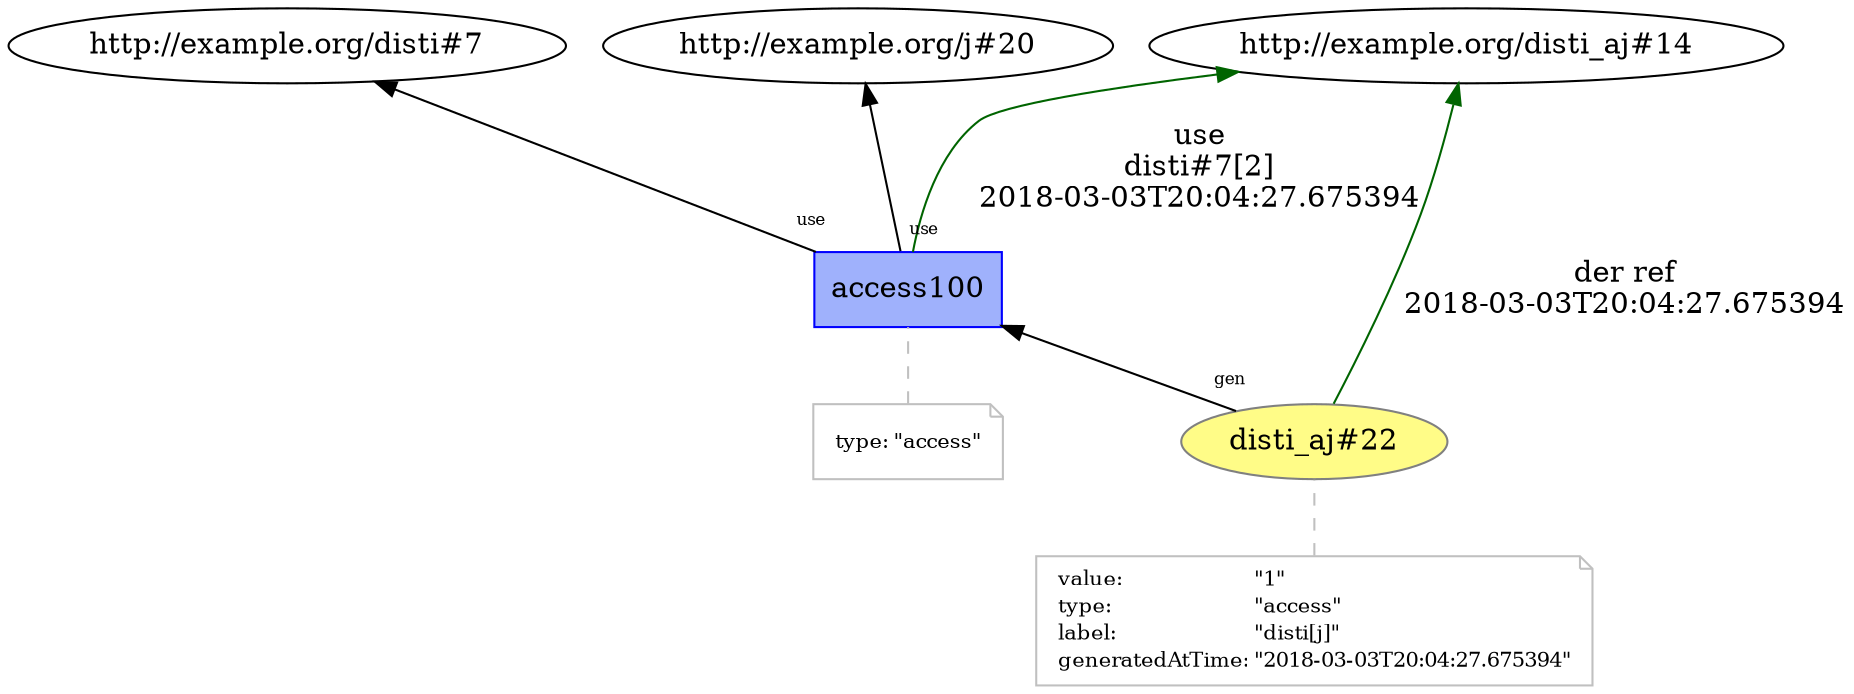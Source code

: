 digraph "PROV" { size="16,12"; rankdir="BT";
"http://example.org/disti_aj#22" [fillcolor="#FFFC87",color="#808080",style="filled",label="disti_aj#22",URL="http://example.org/disti_aj#22"]
"-attrs0" [color="gray",shape="note",fontsize="10",fontcolor="black",label=<<TABLE cellpadding="0" border="0">
	<TR>
	    <TD align="left">value:</TD>
	    <TD align="left">&quot;1&quot;</TD>
	</TR>
	<TR>
	    <TD align="left">type:</TD>
	    <TD align="left">&quot;access&quot;</TD>
	</TR>
	<TR>
	    <TD align="left">label:</TD>
	    <TD align="left">&quot;disti[j]&quot;</TD>
	</TR>
	<TR>
	    <TD align="left">generatedAtTime:</TD>
	    <TD align="left">&quot;2018-03-03T20:04:27.675394&quot;</TD>
	</TR>
</TABLE>>]
"-attrs0" -> "http://example.org/disti_aj#22" [color="gray",style="dashed",arrowhead="none"]
"http://example.org/access100" [fillcolor="#9FB1FC",color="#0000FF",shape="polygon",sides="4",style="filled",label="access100",URL="http://example.org/access100"]
"-attrs1" [color="gray",shape="note",fontsize="10",fontcolor="black",label=<<TABLE cellpadding="0" border="0">
	<TR>
	    <TD align="left">type:</TD>
	    <TD align="left">&quot;access&quot;</TD>
	</TR>
</TABLE>>]
"-attrs1" -> "http://example.org/access100" [color="gray",style="dashed",arrowhead="none"]
"http://example.org/access100" -> "http://example.org/disti_aj#14" [labelfontsize="8",labeldistance="1.5",color="darkgreen",labelangle="60.0",rotation="20",label="use
disti#7[2]
2018-03-03T20:04:27.675394"]
"http://example.org/disti_aj#22" -> "http://example.org/disti_aj#14" [labelfontsize="8",labeldistance="1.5",color="darkgreen",labelangle="60.0",rotation="20",label="der ref
2018-03-03T20:04:27.675394"]
"http://example.org/disti_aj#22" -> "http://example.org/access100" [labelfontsize="8",labeldistance="1.5",labelangle="60.0",rotation="20",taillabel="gen"]
"http://example.org/access100" -> "http://example.org/disti#7" [labelfontsize="8",labeldistance="1.5",labelangle="60.0",rotation="20",taillabel="use"]
"http://example.org/access100" -> "http://example.org/j#20" [labelfontsize="8",labeldistance="1.5",labelangle="60.0",rotation="20",taillabel="use"]
}
